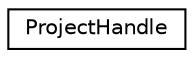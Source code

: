 digraph G
{
  edge [fontname="Helvetica",fontsize="10",labelfontname="Helvetica",labelfontsize="10"];
  node [fontname="Helvetica",fontsize="10",shape=record];
  rankdir=LR;
  Node1 [label="ProjectHandle",height=0.2,width=0.4,color="black", fillcolor="white", style="filled",URL="$d9/d51/structProjectHandle.html"];
}
